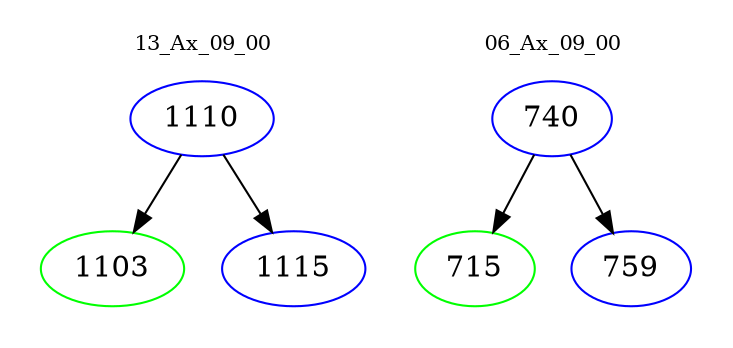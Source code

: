 digraph{
subgraph cluster_0 {
color = white
label = "13_Ax_09_00";
fontsize=10;
T0_1110 [label="1110", color="blue"]
T0_1110 -> T0_1103 [color="black"]
T0_1103 [label="1103", color="green"]
T0_1110 -> T0_1115 [color="black"]
T0_1115 [label="1115", color="blue"]
}
subgraph cluster_1 {
color = white
label = "06_Ax_09_00";
fontsize=10;
T1_740 [label="740", color="blue"]
T1_740 -> T1_715 [color="black"]
T1_715 [label="715", color="green"]
T1_740 -> T1_759 [color="black"]
T1_759 [label="759", color="blue"]
}
}
